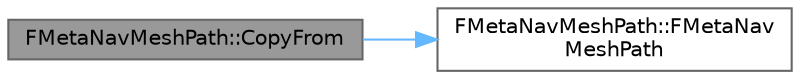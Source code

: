 digraph "FMetaNavMeshPath::CopyFrom"
{
 // INTERACTIVE_SVG=YES
 // LATEX_PDF_SIZE
  bgcolor="transparent";
  edge [fontname=Helvetica,fontsize=10,labelfontname=Helvetica,labelfontsize=10];
  node [fontname=Helvetica,fontsize=10,shape=box,height=0.2,width=0.4];
  rankdir="LR";
  Node1 [id="Node000001",label="FMetaNavMeshPath::CopyFrom",height=0.2,width=0.4,color="gray40", fillcolor="grey60", style="filled", fontcolor="black",tooltip="copy properties of other meta path"];
  Node1 -> Node2 [id="edge1_Node000001_Node000002",color="steelblue1",style="solid",tooltip=" "];
  Node2 [id="Node000002",label="FMetaNavMeshPath::FMetaNav\lMeshPath",height=0.2,width=0.4,color="grey40", fillcolor="white", style="filled",URL="$d7/d36/structFMetaNavMeshPath.html#a3615b033a145712b1737e6bd0925ebb3",tooltip=" "];
}
